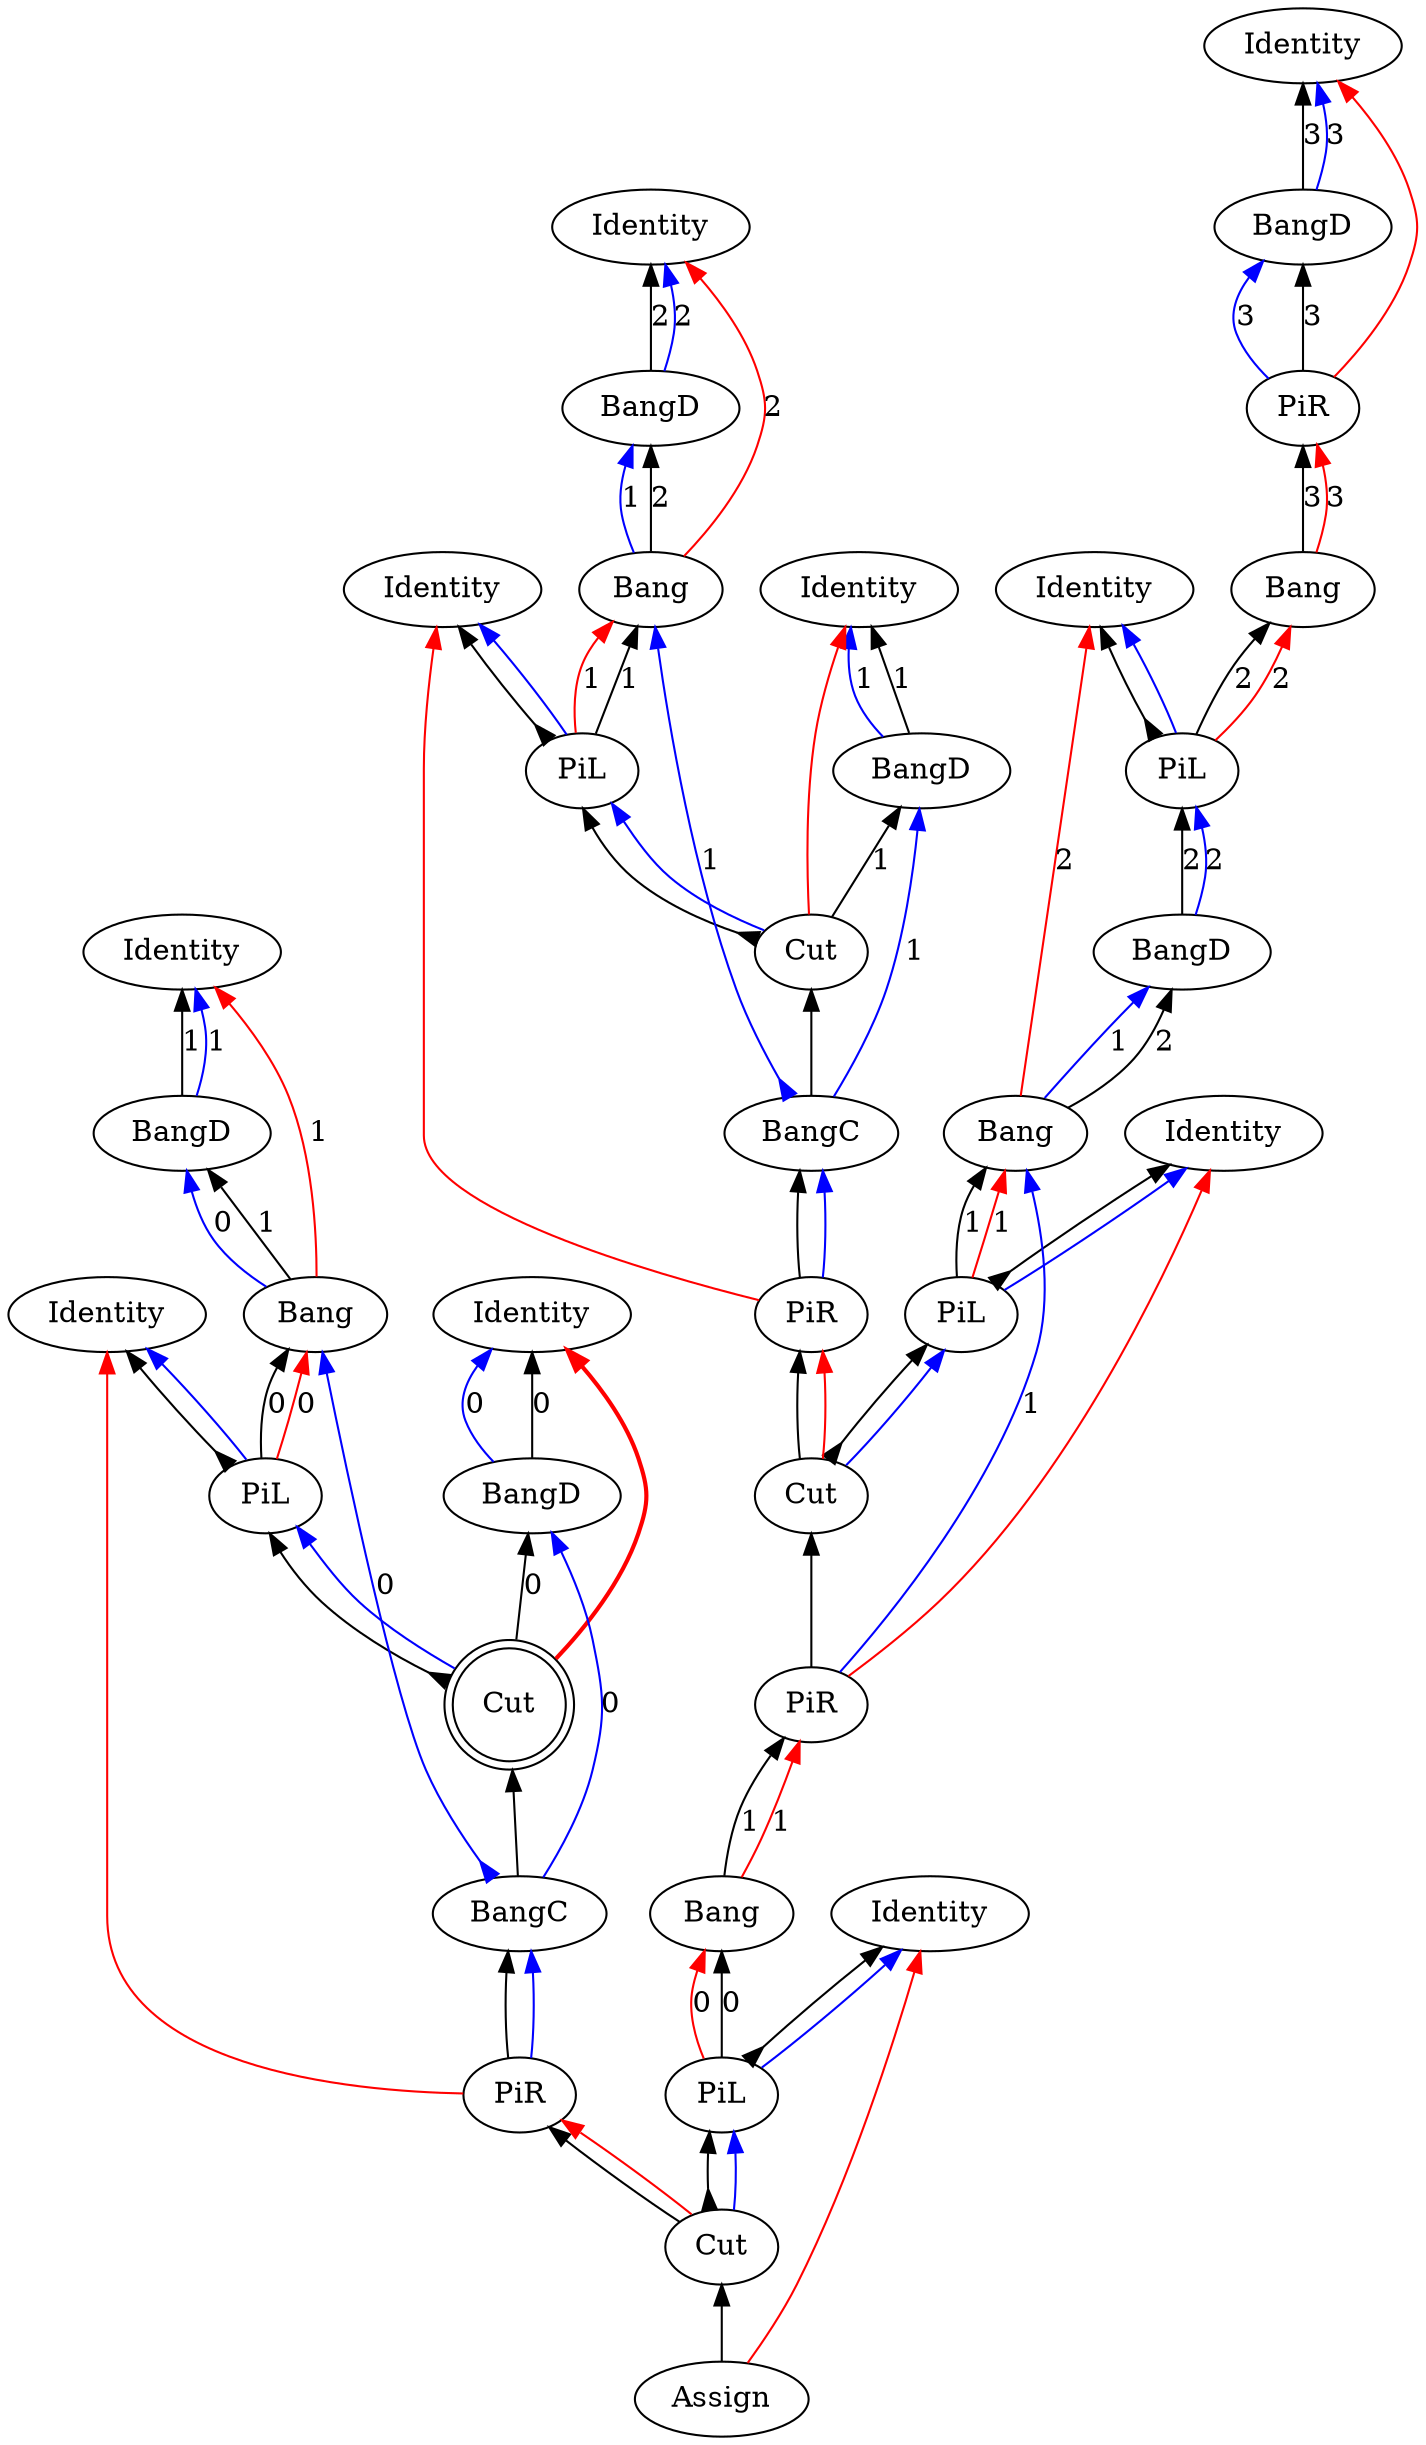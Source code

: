 digraph {
rankdir="BT"
"Identity0" [label="Identity"]
"BangD1" [label="BangD"]
"PiR2" [label="PiR"]
"Bang3" [label="Bang"]
"Identity4" [label="Identity"]
"PiL5" [label="PiL"]
"BangD6" [label="BangD"]
"Bang7" [label="Bang"]
"Identity8" [label="Identity"]
"PiL9" [label="PiL"]
"Identity10" [label="Identity"]
"BangD11" [label="BangD"]
"Bang12" [label="Bang"]
"Identity13" [label="Identity"]
"PiL14" [label="PiL"]
"Identity15" [label="Identity"]
"BangD16" [label="BangD"]
"Cut17" [label="Cut"]
"BangC18" [label="BangC"]
"PiR19" [label="PiR"]
"Cut20" [label="Cut"]
"PiR21" [label="PiR"]
"Bang22" [label="Bang"]
"Identity23" [label="Identity"]
"PiL24" [label="PiL"]
"Identity25" [label="Identity"]
"BangD26" [label="BangD"]
"Bang27" [label="Bang"]
"Identity28" [label="Identity"]
"PiL29" [label="PiL"]
"Identity30" [label="Identity"]
"BangD31" [label="BangD"]
"Cut32" [label="Cut",shape=doublecircle]
"BangC33" [label="BangC"]
"PiR34" [label="PiR"]
"Cut35" [label="Cut"]
"Assign36" [label="Assign"]
"Bang27" -> "BangD26"[color=black,weight=5,tooltip="c_bseq24",label="1",arrowhead=normal,arrowtail=none,dir=both]
"Bang22" -> "PiR21"[color=black,weight=5,tooltip="c_bseq32",label="1",arrowhead=normal,arrowtail=none,dir=both]
"Bang12" -> "BangD11"[color=black,weight=5,tooltip="c_bseq58",label="2",arrowhead=normal,arrowtail=none,dir=both]
"Bang7" -> "BangD6"[color=black,weight=5,tooltip="c_bseq67",label="2",arrowhead=normal,arrowtail=none,dir=both]
"Bang3" -> "PiR2"[color=black,weight=5,tooltip="c_bseq79",label="3",arrowhead=normal,arrowtail=none,dir=both]
"Cut32" -> "PiL29"[color=black,weight=5,tooltip="c_lseq12",arrowhead=normal,arrowtail=inv,dir=both]
"Cut35" -> "PiL24"[color=black,weight=5,tooltip="c_lseq2",arrowhead=normal,arrowtail=inv,dir=both]
"Cut20" -> "PiL9"[color=black,weight=5,tooltip="c_lseq36",arrowhead=normal,arrowtail=inv,dir=both]
"Cut17" -> "PiL14"[color=black,weight=5,tooltip="c_lseq46",arrowhead=normal,arrowtail=inv,dir=both]
"Cut32" -> "BangD31"[color=black,weight=5,tooltip="c_rseq13",label="0",arrowhead=normal,arrowtail=none,dir=both]
"Cut35" -> "PiR34"[color=black,weight=5,tooltip="c_rseq3",arrowhead=normal,arrowtail=none,dir=both]
"Cut20" -> "PiR19"[color=black,weight=5,tooltip="c_rseq37",arrowhead=normal,arrowtail=none,dir=both]
"Cut17" -> "BangD16"[color=black,weight=5,tooltip="c_rseq47",label="1",arrowhead=normal,arrowtail=none,dir=both]
"PiL29" -> "Bang27"[color=black,weight=5,tooltip="dseq20",label="0",arrowhead=normal,arrowtail=none,dir=both]
"PiL24" -> "Bang22"[color=black,weight=5,tooltip="dseq29",label="0",arrowhead=normal,arrowtail=none,dir=both]
"PiL14" -> "Bang12"[color=black,weight=5,tooltip="dseq54",label="1",arrowhead=normal,arrowtail=none,dir=both]
"PiL9" -> "Bang7"[color=black,weight=5,tooltip="dseq63",label="1",arrowhead=normal,arrowtail=none,dir=both]
"PiL5" -> "Bang3"[color=black,weight=5,tooltip="dseq76",label="2",arrowhead=normal,arrowtail=none,dir=both]
"PiR21" -> "Bang7"[color=blue,weight=2,tooltip="h34",label="1",arrowhead=normal,arrowtail=none,dir=both]
"Bang7" -> "BangD6"[color=blue,weight=2,tooltip="hf65",label="1",arrowhead=normal,arrowtail=none,dir=both]
"BangD6" -> "PiL5"[color=black,weight=5,tooltip="hseq72",label="2",arrowhead=normal,arrowtail=none,dir=both]
"PiR2" -> "BangD1"[color=blue,weight=2,tooltip="i81",label="3",arrowhead=normal,arrowtail=none,dir=both]
"PiL29" -> "Identity28"[color=black,weight=5,tooltip="idseq21",arrowhead=normal,arrowtail=inv,dir=both]
"PiL24" -> "Identity23"[color=black,weight=5,tooltip="idseq30",arrowhead=normal,arrowtail=inv,dir=both]
"PiL14" -> "Identity13"[color=black,weight=5,tooltip="idseq55",arrowhead=normal,arrowtail=inv,dir=both]
"PiL9" -> "Identity8"[color=black,weight=5,tooltip="idseq64",arrowhead=normal,arrowtail=inv,dir=both]
"PiL5" -> "Identity4"[color=black,weight=5,tooltip="idseq77",arrowhead=normal,arrowtail=inv,dir=both]
"BangD1" -> "Identity0"[color=blue,weight=2,tooltip="iret84",label="3",arrowhead=normal,arrowtail=none,dir=both]
"BangD1" -> "Identity0"[color=black,weight=5,tooltip="iseq83",label="3",arrowhead=normal,arrowtail=none,dir=both]
"PiL29" -> "Identity28"[color=blue,weight=2,tooltip="lret19",arrowhead=normal,arrowtail=none,dir=both]
"PiL24" -> "Identity23"[color=blue,weight=2,tooltip="lret28",arrowhead=normal,arrowtail=none,dir=both]
"PiL14" -> "Identity13"[color=blue,weight=2,tooltip="lret53",arrowhead=normal,arrowtail=none,dir=both]
"PiL9" -> "Identity8"[color=blue,weight=2,tooltip="lret62",arrowhead=normal,arrowtail=none,dir=both]
"PiL5" -> "Identity4"[color=blue,weight=2,tooltip="lret75",arrowhead=normal,arrowtail=none,dir=both]
"Cut32" -> "PiL29"[color=blue,weight=2,tooltip="lval14",arrowhead=normal,arrowtail=none,dir=both]
"Cut20" -> "PiL9"[color=blue,weight=2,tooltip="lval38",arrowhead=normal,arrowtail=none,dir=both]
"Cut35" -> "PiL24"[color=blue,weight=2,tooltip="lval4",arrowhead=normal,arrowtail=none,dir=both]
"Cut17" -> "PiL14"[color=blue,weight=2,tooltip="lval48",arrowhead=normal,arrowtail=none,dir=both]
"BangD6" -> "PiL5"[color=blue,weight=2,tooltip="lval70",label="2",arrowhead=normal,arrowtail=none,dir=both]
"PiL29" -> "Bang27"[color=red,weight=2,tooltip="newrret18",label="0",arrowhead=normal,arrowtail=none,dir=both]
"PiL24" -> "Bang22"[color=red,weight=2,tooltip="newrret27",label="0",arrowhead=normal,arrowtail=none,dir=both]
"PiL14" -> "Bang12"[color=red,weight=2,tooltip="newrret52",label="1",arrowhead=normal,arrowtail=none,dir=both]
"PiL9" -> "Bang7"[color=red,weight=2,tooltip="newrret61",label="1",arrowhead=normal,arrowtail=none,dir=both]
"PiL5" -> "Bang3"[color=red,weight=2,tooltip="newrret74",label="2",arrowhead=normal,arrowtail=none,dir=both]
"Bang27" -> "Identity25"[color=red,weight=2,tooltip="newrretf23",label="1",arrowhead=normal,arrowtail=none,dir=both]
"Bang22" -> "PiR21"[color=red,weight=2,tooltip="newrretf31",label="1",arrowhead=normal,arrowtail=none,dir=both]
"Bang12" -> "Identity10"[color=red,weight=2,tooltip="newrretf57",label="2",arrowhead=normal,arrowtail=none,dir=both]
"Bang7" -> "Identity4"[color=red,weight=2,tooltip="newrretf66",label="2",arrowhead=normal,arrowtail=none,dir=both]
"Bang3" -> "PiR2"[color=red,weight=2,tooltip="newrretf78",label="3",arrowhead=normal,arrowtail=none,dir=both]
"Assign36" -> "Identity23"[color=red,weight=2,tooltip="ret1",arrowhead=normal,arrowtail=none,dir=both]
"PiR21" -> "Identity8"[color=red,weight=2,tooltip="ret35",arrowhead=normal,arrowtail=none,dir=both]
"PiR19" -> "Identity13"[color=red,weight=2,tooltip="ret42",arrowhead=normal,arrowtail=none,dir=both]
"PiR34" -> "Identity28"[color=red,weight=2,tooltip="ret8",arrowhead=normal,arrowtail=none,dir=both]
"PiR2" -> "Identity0"[color=red,weight=2,tooltip="ret82",arrowhead=normal,arrowtail=none,dir=both]
"Assign36" -> "Cut35"[color=black,weight=5,tooltip="retseq0",arrowhead=normal,arrowtail=none,dir=both]
"Cut32" -> "Identity30"[color=red,weight=2,tooltip="rval15",arrowhead=normal,arrowtail=none,penwidth=2,dir=both]
"Cut20" -> "PiR19"[color=red,weight=2,tooltip="rval39",arrowhead=normal,arrowtail=none,dir=both]
"Cut17" -> "Identity15"[color=red,weight=2,tooltip="rval49",arrowhead=normal,arrowtail=none,dir=both]
"Cut35" -> "PiR34"[color=red,weight=2,tooltip="rval5",arrowhead=normal,arrowtail=none,dir=both]
"BangC33" -> "Cut32"[color=black,weight=5,tooltip="seq11",arrowhead=normal,arrowtail=none,dir=both]
"PiR21" -> "Cut20"[color=black,weight=5,tooltip="seq33",arrowhead=normal,arrowtail=none,dir=both]
"PiR19" -> "BangC18"[color=black,weight=5,tooltip="seq40",arrowhead=normal,arrowtail=none,dir=both]
"BangC18" -> "Cut17"[color=black,weight=5,tooltip="seq45",arrowhead=normal,arrowtail=none,dir=both]
"PiR34" -> "BangC33"[color=black,weight=5,tooltip="seq6",arrowhead=normal,arrowtail=none,dir=both]
"PiR2" -> "BangD1"[color=black,weight=5,tooltip="seq80",label="3",arrowhead=normal,arrowtail=none,dir=both]
"PiR34" -> "BangC33"[color=blue,weight=2,tooltip="x7",arrowhead=normal,arrowtail=none,dir=both]
"BangC33" -> "BangD31"[color=blue,weight=2,tooltip="xA9",label="0",arrowhead=normal,arrowtail=none,dir=both]
"BangC33" -> "Bang27"[color=blue,weight=2,tooltip="xB10",label="0",arrowhead=normal,arrowtail=inv,dir=both]
"Bang27" -> "BangD26"[color=blue,weight=2,tooltip="xBf22",label="0",arrowhead=normal,arrowtail=none,dir=both]
"BangD31" -> "Identity30"[color=blue,weight=2,tooltip="xret17",label="0",arrowhead=normal,arrowtail=none,dir=both]
"BangD26" -> "Identity25"[color=blue,weight=2,tooltip="xret26",label="1",arrowhead=normal,arrowtail=none,dir=both]
"BangD31" -> "Identity30"[color=black,weight=5,tooltip="xseq16",label="0",arrowhead=normal,arrowtail=none,dir=both]
"BangD26" -> "Identity25"[color=black,weight=5,tooltip="xseq25",label="1",arrowhead=normal,arrowtail=none,dir=both]
"PiR19" -> "BangC18"[color=blue,weight=2,tooltip="y41",arrowhead=normal,arrowtail=none,dir=both]
"BangC18" -> "BangD16"[color=blue,weight=2,tooltip="yA43",label="1",arrowhead=normal,arrowtail=none,dir=both]
"BangC18" -> "Bang12"[color=blue,weight=2,tooltip="yB44",label="1",arrowhead=normal,arrowtail=inv,dir=both]
"Bang12" -> "BangD11"[color=blue,weight=2,tooltip="yBf56",label="1",arrowhead=normal,arrowtail=none,dir=both]
"BangD16" -> "Identity15"[color=blue,weight=2,tooltip="yret51",label="1",arrowhead=normal,arrowtail=none,dir=both]
"BangD11" -> "Identity10"[color=blue,weight=2,tooltip="yret60",label="2",arrowhead=normal,arrowtail=none,dir=both]
"BangD16" -> "Identity15"[color=black,weight=5,tooltip="yseq50",label="1",arrowhead=normal,arrowtail=none,dir=both]
"BangD11" -> "Identity10"[color=black,weight=5,tooltip="yseq59",label="2",arrowhead=normal,arrowtail=none,dir=both]
}
